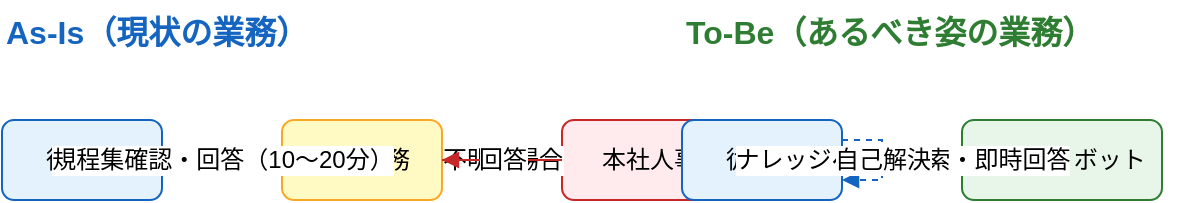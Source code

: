<?xml version="1.0" encoding="UTF-8"?>
<mxfile>
  <diagram name="業務フロー比較" id="as_is_to_be_flow">
    <mxGraphModel dx="1000" dy="1000" grid="1" gridSize="10" guides="1" tooltips="1" connect="1" arrows="1" fold="1" page="1" pageScale="1" pageWidth="827" pageHeight="1169" math="0" shadow="0">
      <root>
        <mxCell id="0"/>
        <mxCell id="1" parent="0"/>
        <!-- As-Is タイトル -->
        <mxCell id="as_is_title" value="As-Is（現状の業務）" style="text;html=1;fontSize=16;fontColor=#1565C0;fontStyle=1;" vertex="1" parent="1">
          <mxGeometry x="60" y="20" width="200" height="30" as="geometry"/>
        </mxCell>
        <!-- To-Be タイトル -->
        <mxCell id="to_be_title" value="To-Be（あるべき姿の業務）" style="text;html=1;fontSize=16;fontColor=#2E7D32;fontStyle=1;" vertex="1" parent="1">
          <mxGeometry x="400" y="20" width="250" height="30" as="geometry"/>
        </mxCell>
        <!-- As-Isノード -->
        <mxCell id="as_emp" value="従業員" style="rounded=1;whiteSpace=wrap;html=1;fillColor=#E3F2FD;strokeColor=#1565C0;" vertex="1" parent="1">
          <mxGeometry x="60" y="80" width="80" height="40" as="geometry"/>
        </mxCell>
        <mxCell id="as_soumu" value="支店総務" style="rounded=1;whiteSpace=wrap;html=1;fillColor=#FFF9C4;strokeColor=#F9A825;" vertex="1" parent="1">
          <mxGeometry x="200" y="80" width="80" height="40" as="geometry"/>
        </mxCell>
        <mxCell id="as_hr" value="本社人事部" style="rounded=1;whiteSpace=wrap;html=1;fillColor=#FFEBEE;strokeColor=#C62828;" vertex="1" parent="1">
          <mxGeometry x="340" y="80" width="100" height="40" as="geometry"/>
        </mxCell>
        <!-- As-Isフロー -->
        <mxCell id="as_q1" style="edgeStyle=orthogonalEdgeStyle;rounded=0;html=1;strokeColor=#1565C0;endArrow=block;endFill=1;" edge="1" parent="1" source="as_emp" target="as_soumu">
          <mxGeometry relative="1" as="geometry">
            <mxPoint x="140" y="100" as="targetPoint"/>
          </mxGeometry>
        </mxCell>
        <mxCell id="as_a1" value="規程集確認・回答（10～20分）" style="edgeStyle=orthogonalEdgeStyle;rounded=0;html=1;strokeColor=#F9A825;endArrow=block;endFill=1;fontSize=12;" edge="1" parent="1" source="as_soumu" target="as_emp">
          <mxGeometry relative="1" as="geometry">
            <mxPoint x="100" y="120" as="targetPoint"/>
          </mxGeometry>
        </mxCell>
        <mxCell id="as_escalate" value="不明な場合" style="edgeStyle=orthogonalEdgeStyle;rounded=0;html=1;strokeColor=#C62828;dashed=1;endArrow=block;endFill=1;fontSize=12;" edge="1" parent="1" source="as_soumu" target="as_hr">
          <mxGeometry relative="1" as="geometry">
            <mxPoint x="340" y="100" as="targetPoint"/>
          </mxGeometry>
        </mxCell>
        <mxCell id="as_hr_reply" value="回答" style="edgeStyle=orthogonalEdgeStyle;rounded=0;html=1;strokeColor=#C62828;endArrow=block;endFill=1;fontSize=12;" edge="1" parent="1" source="as_hr" target="as_soumu">
          <mxGeometry relative="1" as="geometry">
            <mxPoint x="240" y="120" as="targetPoint"/>
          </mxGeometry>
        </mxCell>
        <!-- To-Beノード -->
        <mxCell id="to_emp" value="従業員" style="rounded=1;whiteSpace=wrap;html=1;fillColor=#E3F2FD;strokeColor=#1565C0;" vertex="1" parent="1">
          <mxGeometry x="400" y="80" width="80" height="40" as="geometry"/>
        </mxCell>
        <mxCell id="to_bot" value="チャットボット" style="rounded=1;whiteSpace=wrap;html=1;fillColor=#E8F5E9;strokeColor=#2E7D32;" vertex="1" parent="1">
          <mxGeometry x="540" y="80" width="100" height="40" as="geometry"/>
        </mxCell>
        <!-- To-Beフロー -->
        <mxCell id="to_q1" value="自然言語で質問" style="edgeStyle=orthogonalEdgeStyle;rounded=0;html=1;strokeColor=#1565C0;endArrow=block;endFill=1;fontSize=12;" edge="1" parent="1" source="to_emp" target="to_bot">
          <mxGeometry relative="1" as="geometry">
            <mxPoint x="540" y="100" as="targetPoint"/>
          </mxGeometry>
        </mxCell>
        <mxCell id="to_a1" value="ナレッジベース検索・即時回答" style="edgeStyle=orthogonalEdgeStyle;rounded=0;html=1;strokeColor=#2E7D32;endArrow=block;endFill=1;fontSize=12;" edge="1" parent="1" source="to_bot" target="to_emp">
          <mxGeometry relative="1" as="geometry">
            <mxPoint x="480" y="120" as="targetPoint"/>
          </mxGeometry>
        </mxCell>
        <mxCell id="to_self" value="自己解決" style="edgeStyle=orthogonalEdgeStyle;rounded=0;html=1;strokeColor=#1565C0;dashed=1;endArrow=block;endFill=1;fontSize=12;" edge="1" parent="1" source="to_emp" target="to_emp">
          <mxGeometry relative="1" as="geometry">
            <mxPoint x="440" y="140" as="targetPoint"/>
          </mxGeometry>
        </mxCell>
      </root>
    </mxGraphModel>
  </diagram>
</mxfile>